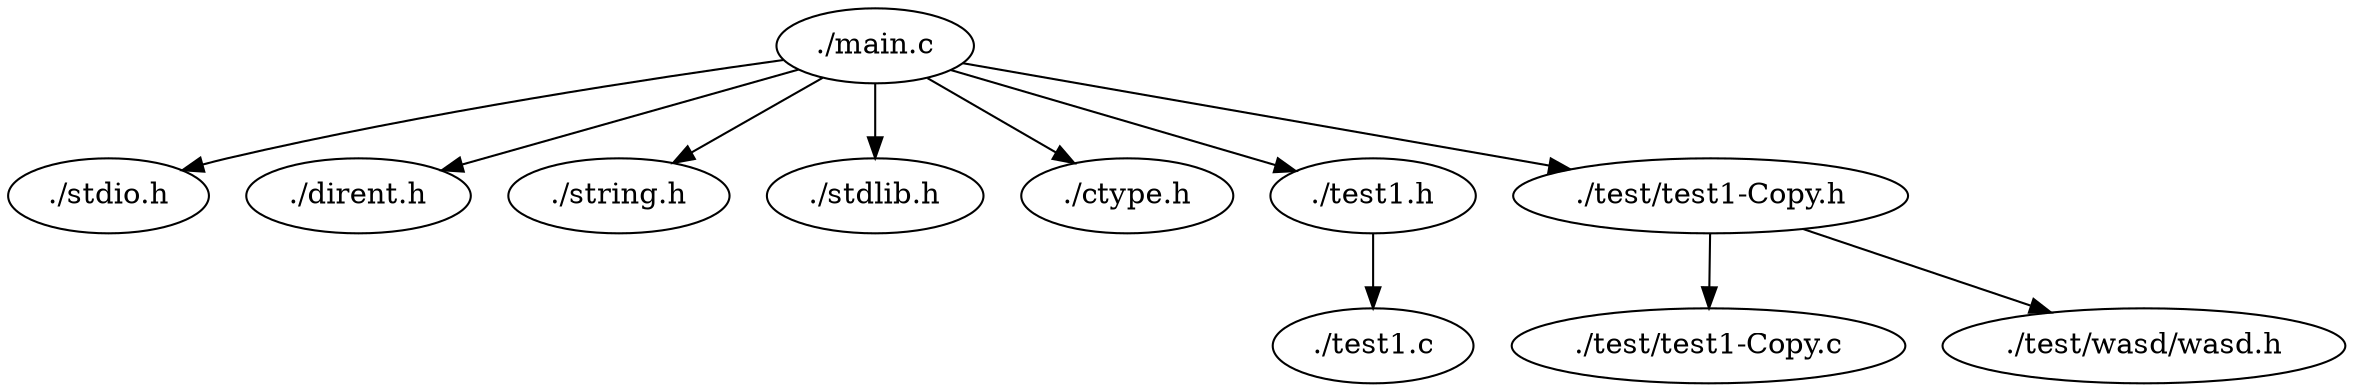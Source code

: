 digraph {
	"./main.c" -> "./stdio.h";
	"./main.c" -> "./dirent.h";
	"./main.c" -> "./string.h";
	"./main.c" -> "./stdlib.h";
	"./main.c" -> "./ctype.h";
	"./test1.h" -> "./test1.c";
	"./main.c" -> "./test1.h";
	"./test/test1-Copy.h" -> "./test/test1-Copy.c";
	"./test/test1-Copy.h" -> "./test/wasd/wasd.h";
	"./main.c" -> "./test/test1-Copy.h";
}
